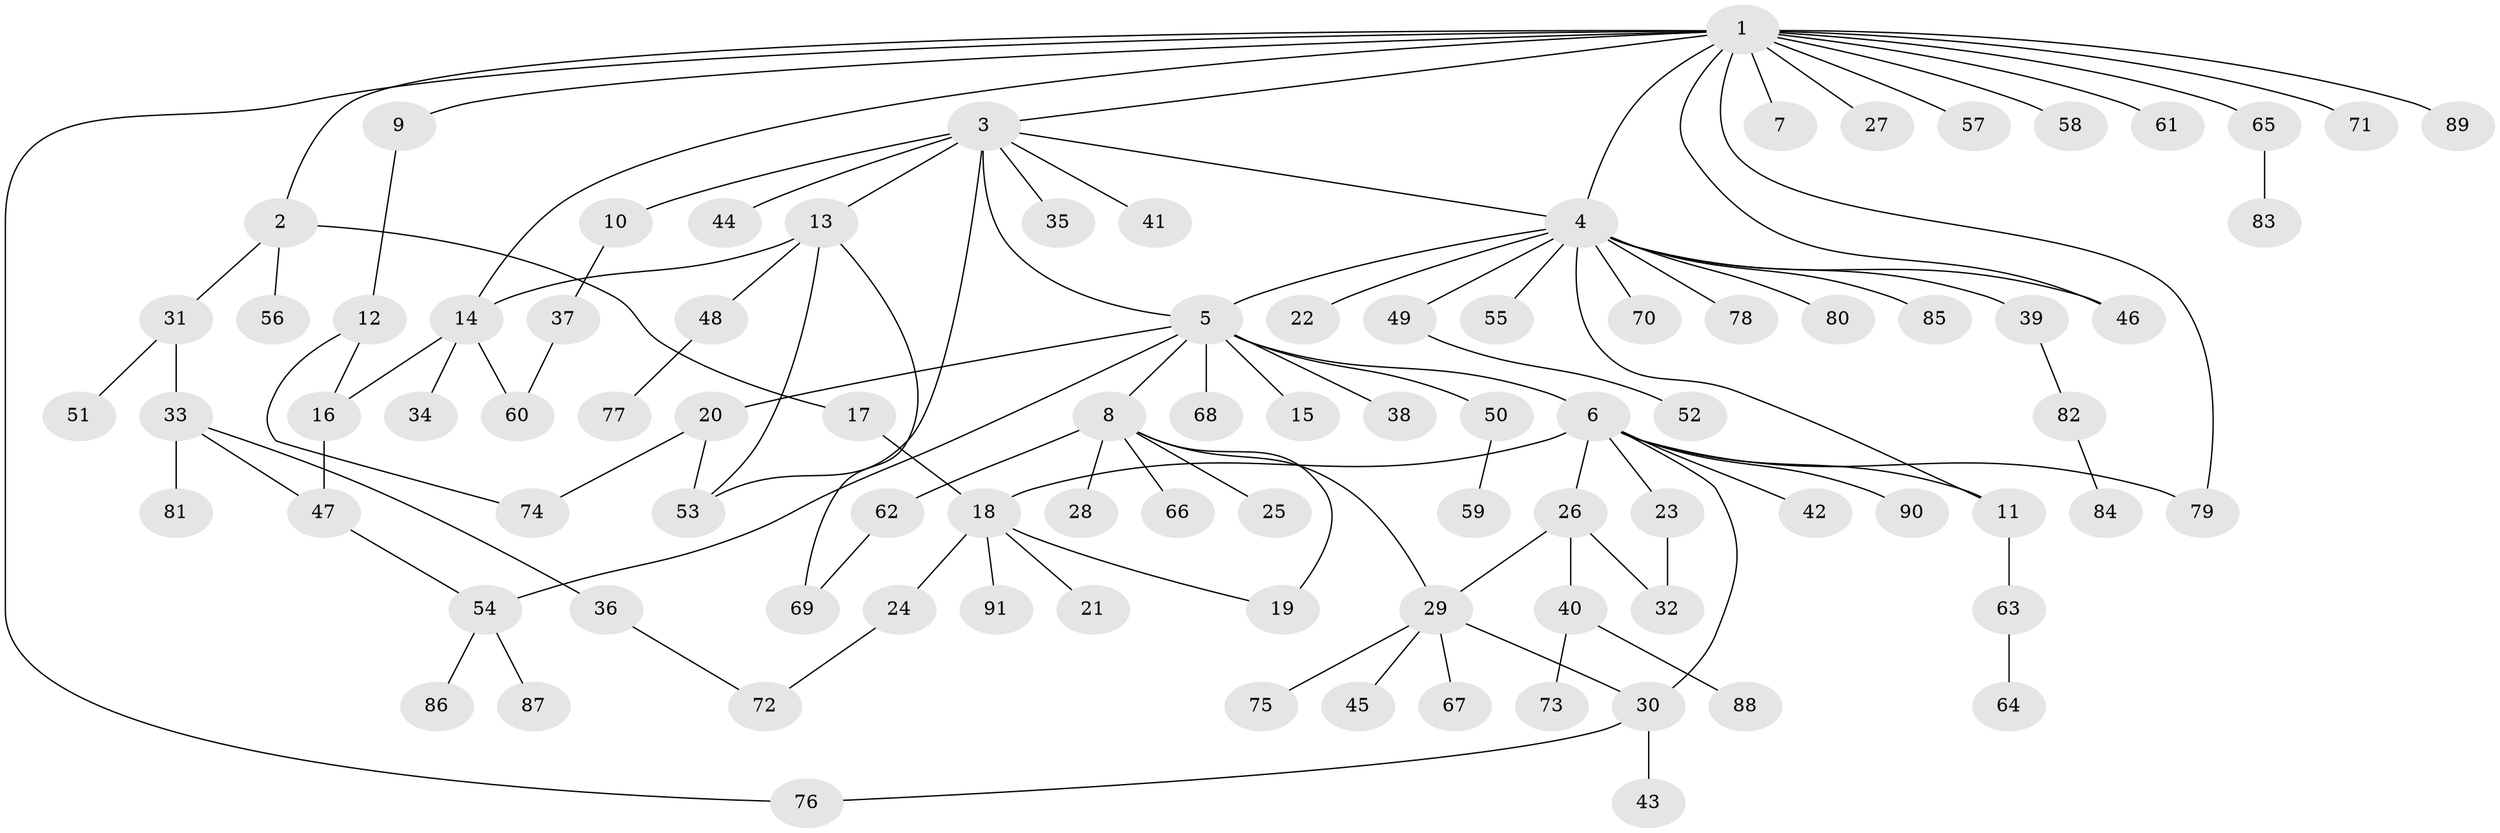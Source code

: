 // Generated by graph-tools (version 1.1) at 2025/49/03/09/25 03:49:48]
// undirected, 91 vertices, 111 edges
graph export_dot {
graph [start="1"]
  node [color=gray90,style=filled];
  1;
  2;
  3;
  4;
  5;
  6;
  7;
  8;
  9;
  10;
  11;
  12;
  13;
  14;
  15;
  16;
  17;
  18;
  19;
  20;
  21;
  22;
  23;
  24;
  25;
  26;
  27;
  28;
  29;
  30;
  31;
  32;
  33;
  34;
  35;
  36;
  37;
  38;
  39;
  40;
  41;
  42;
  43;
  44;
  45;
  46;
  47;
  48;
  49;
  50;
  51;
  52;
  53;
  54;
  55;
  56;
  57;
  58;
  59;
  60;
  61;
  62;
  63;
  64;
  65;
  66;
  67;
  68;
  69;
  70;
  71;
  72;
  73;
  74;
  75;
  76;
  77;
  78;
  79;
  80;
  81;
  82;
  83;
  84;
  85;
  86;
  87;
  88;
  89;
  90;
  91;
  1 -- 2;
  1 -- 3;
  1 -- 4;
  1 -- 7;
  1 -- 9;
  1 -- 14;
  1 -- 27;
  1 -- 46;
  1 -- 57;
  1 -- 58;
  1 -- 61;
  1 -- 65;
  1 -- 71;
  1 -- 76;
  1 -- 79;
  1 -- 89;
  2 -- 17;
  2 -- 31;
  2 -- 56;
  3 -- 4;
  3 -- 5;
  3 -- 10;
  3 -- 13;
  3 -- 35;
  3 -- 41;
  3 -- 44;
  3 -- 53;
  4 -- 5;
  4 -- 11;
  4 -- 22;
  4 -- 39;
  4 -- 46;
  4 -- 49;
  4 -- 55;
  4 -- 70;
  4 -- 78;
  4 -- 80;
  4 -- 85;
  5 -- 6;
  5 -- 8;
  5 -- 15;
  5 -- 20;
  5 -- 38;
  5 -- 50;
  5 -- 54;
  5 -- 68;
  6 -- 11;
  6 -- 18;
  6 -- 23;
  6 -- 26;
  6 -- 30;
  6 -- 42;
  6 -- 79;
  6 -- 90;
  8 -- 19;
  8 -- 25;
  8 -- 28;
  8 -- 29;
  8 -- 62;
  8 -- 66;
  9 -- 12;
  10 -- 37;
  11 -- 63;
  12 -- 16;
  12 -- 74;
  13 -- 14;
  13 -- 48;
  13 -- 53;
  13 -- 69;
  14 -- 16;
  14 -- 34;
  14 -- 60;
  16 -- 47;
  17 -- 18;
  18 -- 19;
  18 -- 21;
  18 -- 24;
  18 -- 91;
  20 -- 53;
  20 -- 74;
  23 -- 32;
  24 -- 72;
  26 -- 29;
  26 -- 32;
  26 -- 40;
  29 -- 30;
  29 -- 45;
  29 -- 67;
  29 -- 75;
  30 -- 43;
  30 -- 76;
  31 -- 33;
  31 -- 51;
  33 -- 36;
  33 -- 47;
  33 -- 81;
  36 -- 72;
  37 -- 60;
  39 -- 82;
  40 -- 73;
  40 -- 88;
  47 -- 54;
  48 -- 77;
  49 -- 52;
  50 -- 59;
  54 -- 86;
  54 -- 87;
  62 -- 69;
  63 -- 64;
  65 -- 83;
  82 -- 84;
}
